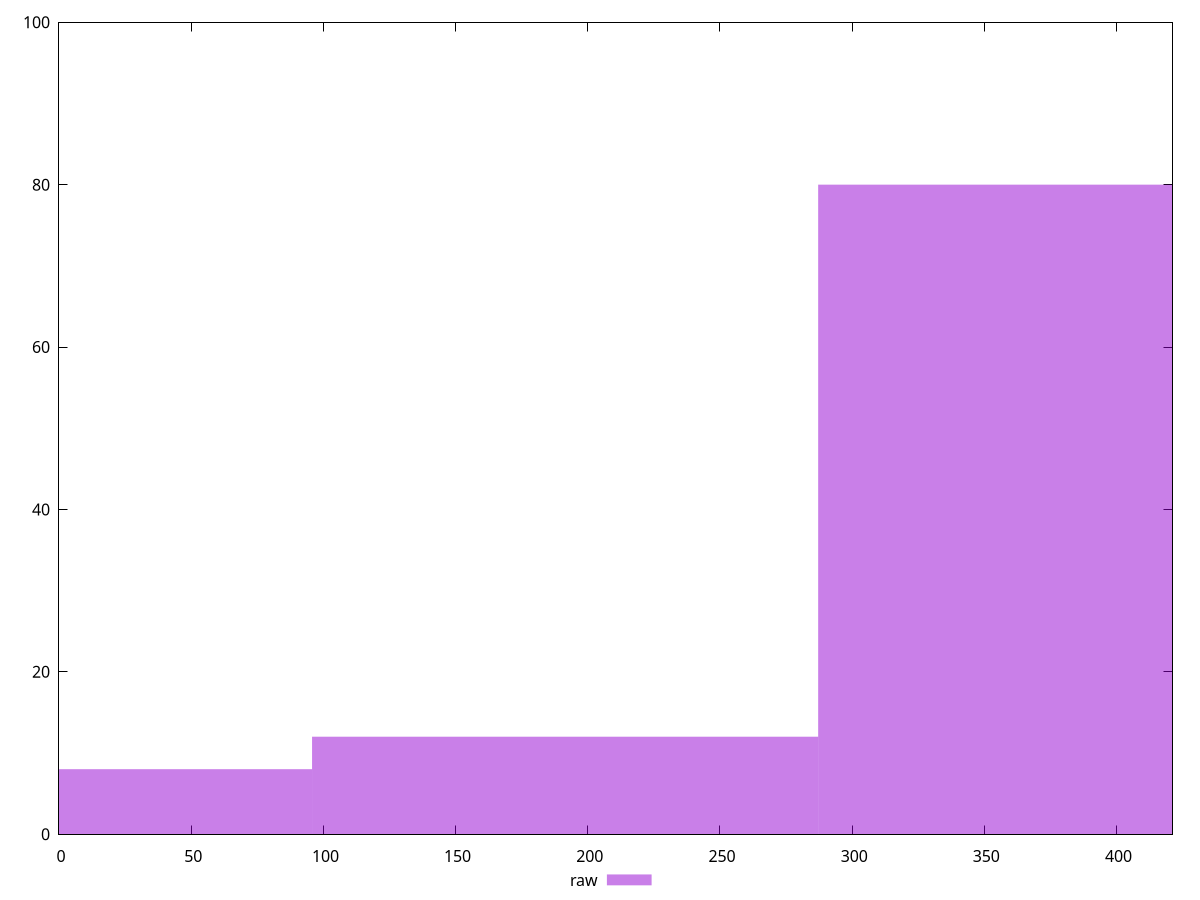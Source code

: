 reset

$raw <<EOF
382.85210450948466 80
191.42605225474233 12
0 8
EOF

set key outside below
set boxwidth 191.42605225474233
set xrange [0:421.1569999996573]
set yrange [0:100]
set trange [0:100]
set style fill transparent solid 0.5 noborder
set terminal svg size 640, 490 enhanced background rgb 'white'
set output "report_00015_2021-02-09T16-11-33.973Z/uses-rel-preconnect/samples/pages+cached+noadtech/raw/histogram.svg"

plot $raw title "raw" with boxes

reset
